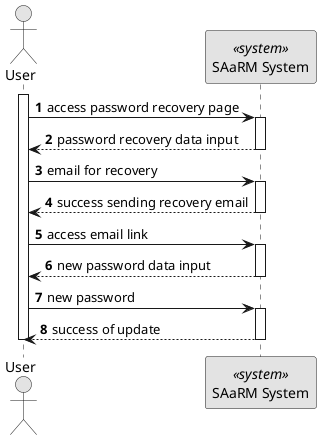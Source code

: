@startuml 5.1.1
skinparam monochrome true
skinparam packageStyle rectangle
skinparam shadowing false

autonumber

actor "User" as AD
participant "SAaRM System" as SYS <<system>>

activate AD
AD -> SYS: access password recovery page
activate SYS
SYS --> AD : password recovery data input
deactivate SYS
AD -> SYS : email for recovery
activate SYS
SYS --> AD : success sending recovery email
deactivate SYS
AD -> SYS: access email link
activate SYS
SYS --> AD : new password data input
deactivate SYS
AD -> SYS : new password
activate SYS
SYS --> AD : success of update

deactivate SYS

deactivate AD



@enduml